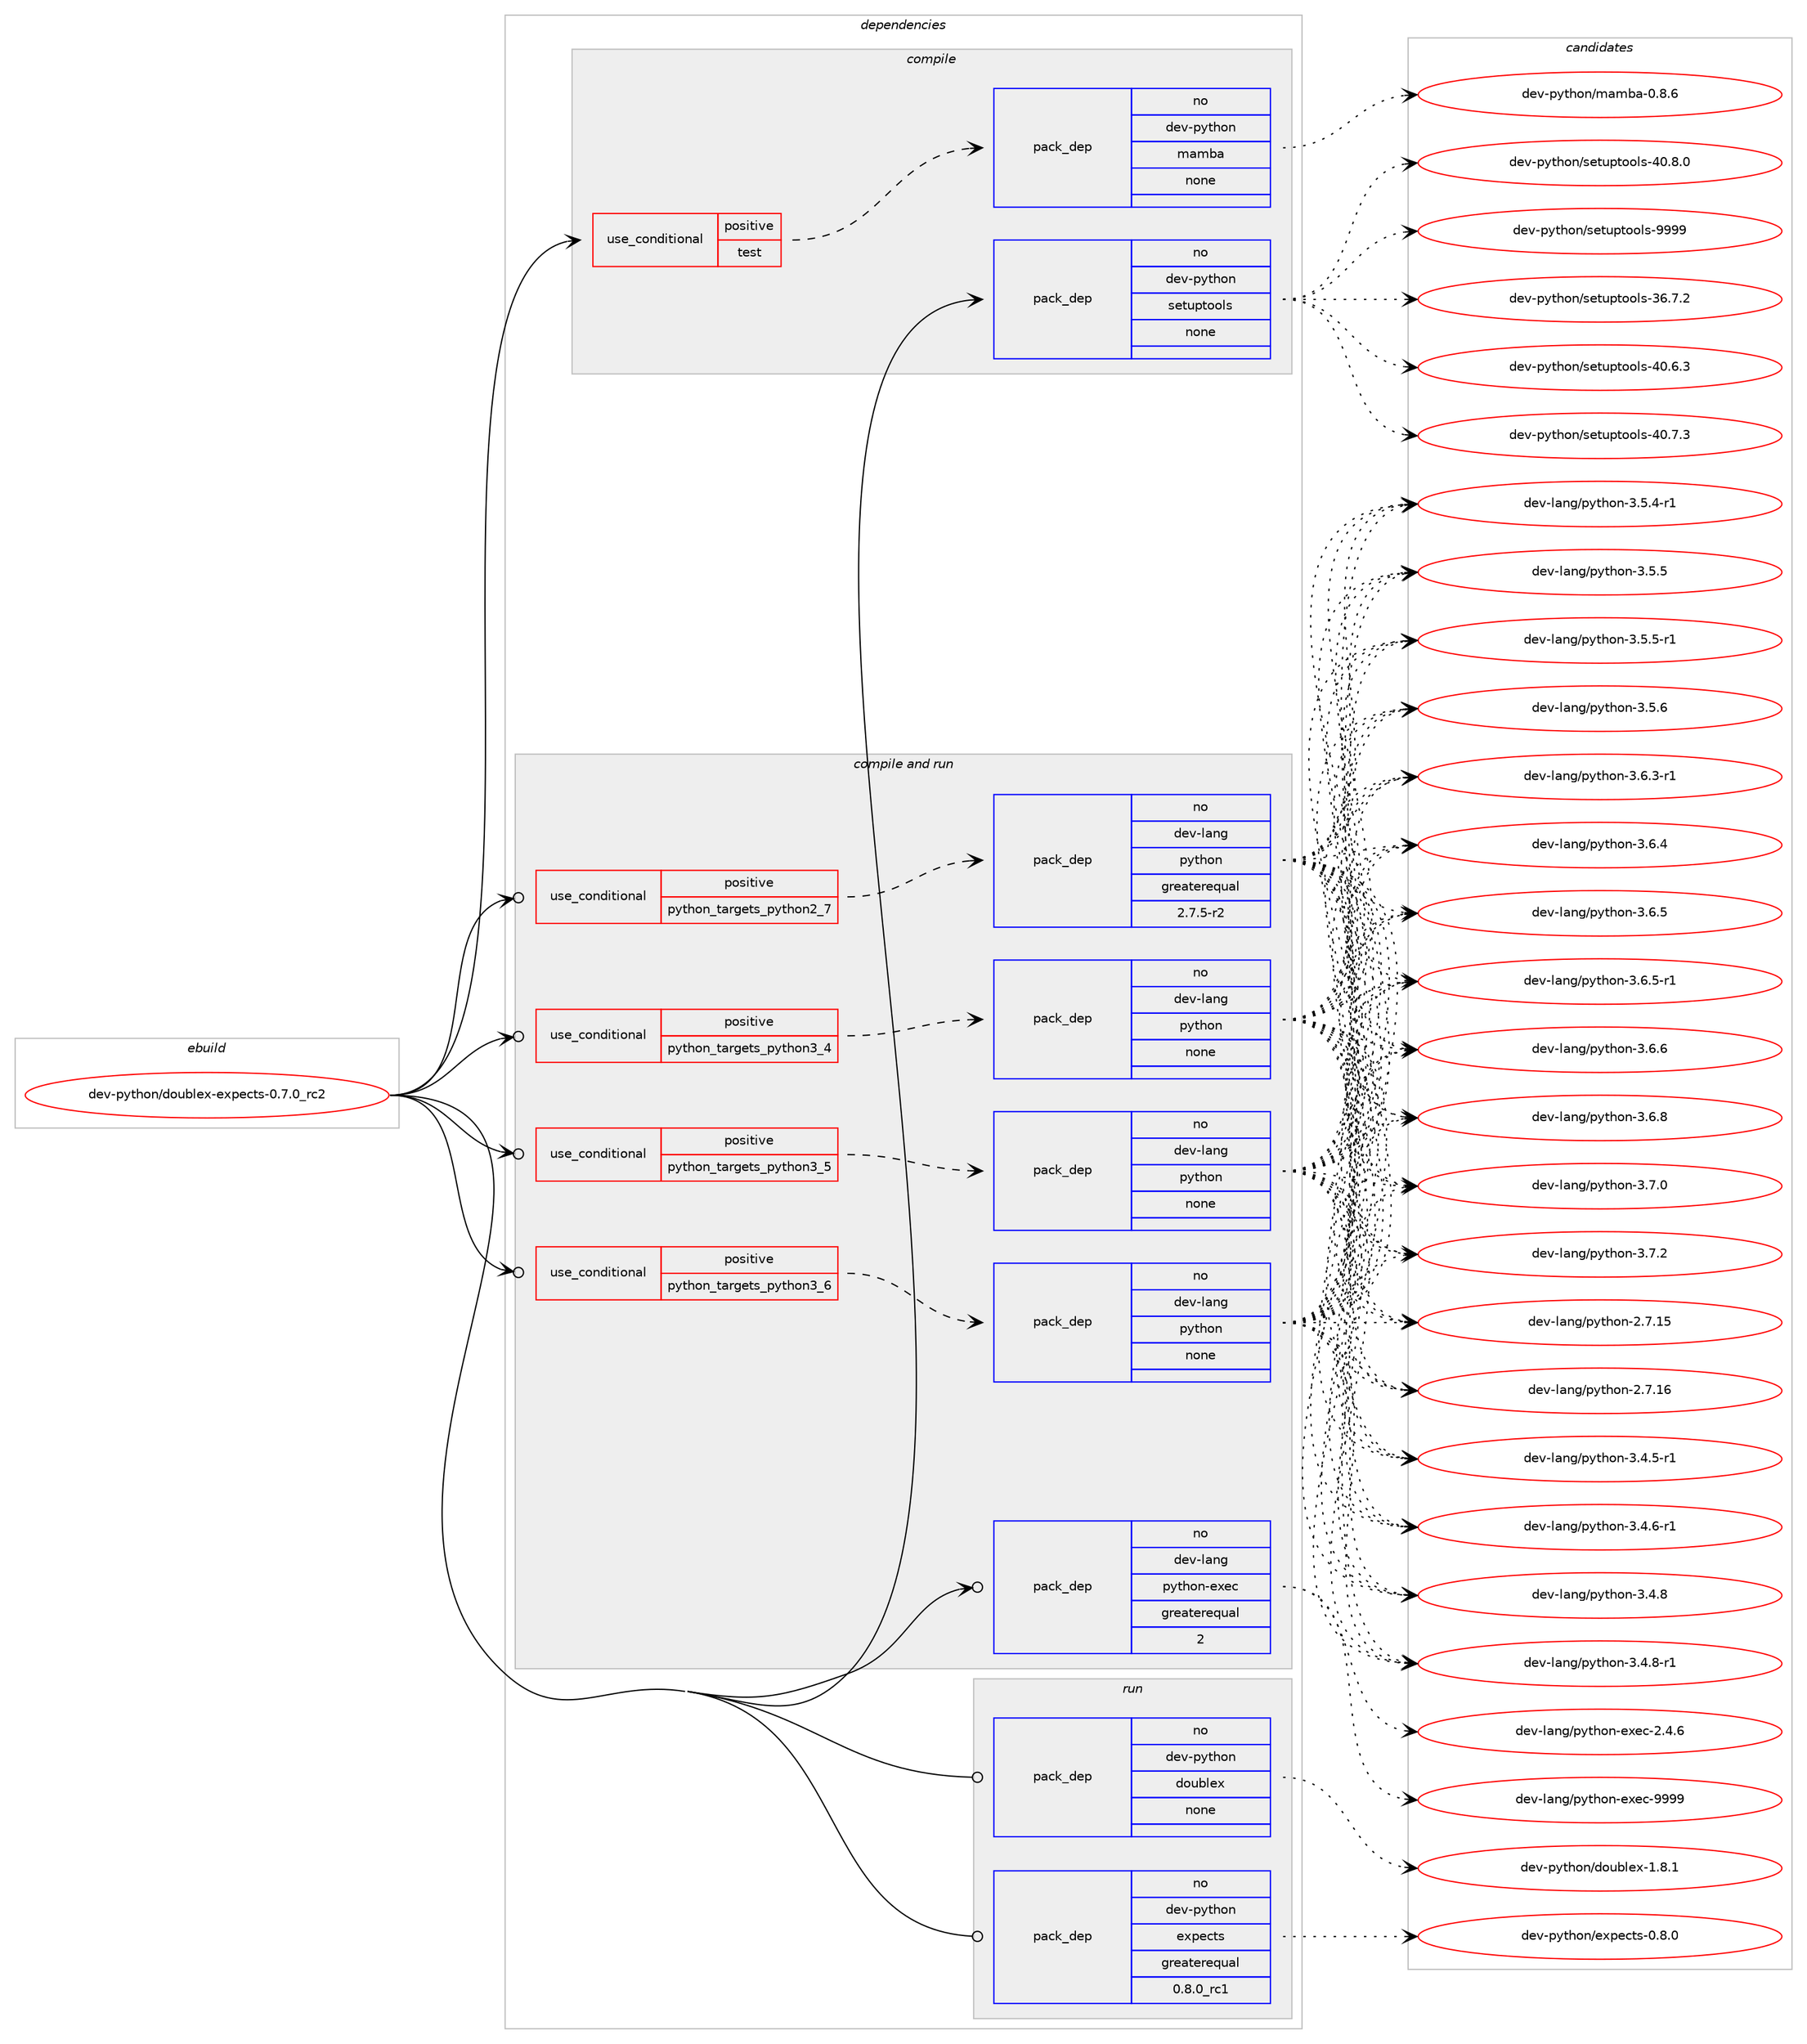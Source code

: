 digraph prolog {

# *************
# Graph options
# *************

newrank=true;
concentrate=true;
compound=true;
graph [rankdir=LR,fontname=Helvetica,fontsize=10,ranksep=1.5];#, ranksep=2.5, nodesep=0.2];
edge  [arrowhead=vee];
node  [fontname=Helvetica,fontsize=10];

# **********
# The ebuild
# **********

subgraph cluster_leftcol {
color=gray;
rank=same;
label=<<i>ebuild</i>>;
id [label="dev-python/doublex-expects-0.7.0_rc2", color=red, width=4, href="../dev-python/doublex-expects-0.7.0_rc2.svg"];
}

# ****************
# The dependencies
# ****************

subgraph cluster_midcol {
color=gray;
label=<<i>dependencies</i>>;
subgraph cluster_compile {
fillcolor="#eeeeee";
style=filled;
label=<<i>compile</i>>;
subgraph cond373699 {
dependency1407226 [label=<<TABLE BORDER="0" CELLBORDER="1" CELLSPACING="0" CELLPADDING="4"><TR><TD ROWSPAN="3" CELLPADDING="10">use_conditional</TD></TR><TR><TD>positive</TD></TR><TR><TD>test</TD></TR></TABLE>>, shape=none, color=red];
subgraph pack1010271 {
dependency1407227 [label=<<TABLE BORDER="0" CELLBORDER="1" CELLSPACING="0" CELLPADDING="4" WIDTH="220"><TR><TD ROWSPAN="6" CELLPADDING="30">pack_dep</TD></TR><TR><TD WIDTH="110">no</TD></TR><TR><TD>dev-python</TD></TR><TR><TD>mamba</TD></TR><TR><TD>none</TD></TR><TR><TD></TD></TR></TABLE>>, shape=none, color=blue];
}
dependency1407226:e -> dependency1407227:w [weight=20,style="dashed",arrowhead="vee"];
}
id:e -> dependency1407226:w [weight=20,style="solid",arrowhead="vee"];
subgraph pack1010272 {
dependency1407228 [label=<<TABLE BORDER="0" CELLBORDER="1" CELLSPACING="0" CELLPADDING="4" WIDTH="220"><TR><TD ROWSPAN="6" CELLPADDING="30">pack_dep</TD></TR><TR><TD WIDTH="110">no</TD></TR><TR><TD>dev-python</TD></TR><TR><TD>setuptools</TD></TR><TR><TD>none</TD></TR><TR><TD></TD></TR></TABLE>>, shape=none, color=blue];
}
id:e -> dependency1407228:w [weight=20,style="solid",arrowhead="vee"];
}
subgraph cluster_compileandrun {
fillcolor="#eeeeee";
style=filled;
label=<<i>compile and run</i>>;
subgraph cond373700 {
dependency1407229 [label=<<TABLE BORDER="0" CELLBORDER="1" CELLSPACING="0" CELLPADDING="4"><TR><TD ROWSPAN="3" CELLPADDING="10">use_conditional</TD></TR><TR><TD>positive</TD></TR><TR><TD>python_targets_python2_7</TD></TR></TABLE>>, shape=none, color=red];
subgraph pack1010273 {
dependency1407230 [label=<<TABLE BORDER="0" CELLBORDER="1" CELLSPACING="0" CELLPADDING="4" WIDTH="220"><TR><TD ROWSPAN="6" CELLPADDING="30">pack_dep</TD></TR><TR><TD WIDTH="110">no</TD></TR><TR><TD>dev-lang</TD></TR><TR><TD>python</TD></TR><TR><TD>greaterequal</TD></TR><TR><TD>2.7.5-r2</TD></TR></TABLE>>, shape=none, color=blue];
}
dependency1407229:e -> dependency1407230:w [weight=20,style="dashed",arrowhead="vee"];
}
id:e -> dependency1407229:w [weight=20,style="solid",arrowhead="odotvee"];
subgraph cond373701 {
dependency1407231 [label=<<TABLE BORDER="0" CELLBORDER="1" CELLSPACING="0" CELLPADDING="4"><TR><TD ROWSPAN="3" CELLPADDING="10">use_conditional</TD></TR><TR><TD>positive</TD></TR><TR><TD>python_targets_python3_4</TD></TR></TABLE>>, shape=none, color=red];
subgraph pack1010274 {
dependency1407232 [label=<<TABLE BORDER="0" CELLBORDER="1" CELLSPACING="0" CELLPADDING="4" WIDTH="220"><TR><TD ROWSPAN="6" CELLPADDING="30">pack_dep</TD></TR><TR><TD WIDTH="110">no</TD></TR><TR><TD>dev-lang</TD></TR><TR><TD>python</TD></TR><TR><TD>none</TD></TR><TR><TD></TD></TR></TABLE>>, shape=none, color=blue];
}
dependency1407231:e -> dependency1407232:w [weight=20,style="dashed",arrowhead="vee"];
}
id:e -> dependency1407231:w [weight=20,style="solid",arrowhead="odotvee"];
subgraph cond373702 {
dependency1407233 [label=<<TABLE BORDER="0" CELLBORDER="1" CELLSPACING="0" CELLPADDING="4"><TR><TD ROWSPAN="3" CELLPADDING="10">use_conditional</TD></TR><TR><TD>positive</TD></TR><TR><TD>python_targets_python3_5</TD></TR></TABLE>>, shape=none, color=red];
subgraph pack1010275 {
dependency1407234 [label=<<TABLE BORDER="0" CELLBORDER="1" CELLSPACING="0" CELLPADDING="4" WIDTH="220"><TR><TD ROWSPAN="6" CELLPADDING="30">pack_dep</TD></TR><TR><TD WIDTH="110">no</TD></TR><TR><TD>dev-lang</TD></TR><TR><TD>python</TD></TR><TR><TD>none</TD></TR><TR><TD></TD></TR></TABLE>>, shape=none, color=blue];
}
dependency1407233:e -> dependency1407234:w [weight=20,style="dashed",arrowhead="vee"];
}
id:e -> dependency1407233:w [weight=20,style="solid",arrowhead="odotvee"];
subgraph cond373703 {
dependency1407235 [label=<<TABLE BORDER="0" CELLBORDER="1" CELLSPACING="0" CELLPADDING="4"><TR><TD ROWSPAN="3" CELLPADDING="10">use_conditional</TD></TR><TR><TD>positive</TD></TR><TR><TD>python_targets_python3_6</TD></TR></TABLE>>, shape=none, color=red];
subgraph pack1010276 {
dependency1407236 [label=<<TABLE BORDER="0" CELLBORDER="1" CELLSPACING="0" CELLPADDING="4" WIDTH="220"><TR><TD ROWSPAN="6" CELLPADDING="30">pack_dep</TD></TR><TR><TD WIDTH="110">no</TD></TR><TR><TD>dev-lang</TD></TR><TR><TD>python</TD></TR><TR><TD>none</TD></TR><TR><TD></TD></TR></TABLE>>, shape=none, color=blue];
}
dependency1407235:e -> dependency1407236:w [weight=20,style="dashed",arrowhead="vee"];
}
id:e -> dependency1407235:w [weight=20,style="solid",arrowhead="odotvee"];
subgraph pack1010277 {
dependency1407237 [label=<<TABLE BORDER="0" CELLBORDER="1" CELLSPACING="0" CELLPADDING="4" WIDTH="220"><TR><TD ROWSPAN="6" CELLPADDING="30">pack_dep</TD></TR><TR><TD WIDTH="110">no</TD></TR><TR><TD>dev-lang</TD></TR><TR><TD>python-exec</TD></TR><TR><TD>greaterequal</TD></TR><TR><TD>2</TD></TR></TABLE>>, shape=none, color=blue];
}
id:e -> dependency1407237:w [weight=20,style="solid",arrowhead="odotvee"];
}
subgraph cluster_run {
fillcolor="#eeeeee";
style=filled;
label=<<i>run</i>>;
subgraph pack1010278 {
dependency1407238 [label=<<TABLE BORDER="0" CELLBORDER="1" CELLSPACING="0" CELLPADDING="4" WIDTH="220"><TR><TD ROWSPAN="6" CELLPADDING="30">pack_dep</TD></TR><TR><TD WIDTH="110">no</TD></TR><TR><TD>dev-python</TD></TR><TR><TD>doublex</TD></TR><TR><TD>none</TD></TR><TR><TD></TD></TR></TABLE>>, shape=none, color=blue];
}
id:e -> dependency1407238:w [weight=20,style="solid",arrowhead="odot"];
subgraph pack1010279 {
dependency1407239 [label=<<TABLE BORDER="0" CELLBORDER="1" CELLSPACING="0" CELLPADDING="4" WIDTH="220"><TR><TD ROWSPAN="6" CELLPADDING="30">pack_dep</TD></TR><TR><TD WIDTH="110">no</TD></TR><TR><TD>dev-python</TD></TR><TR><TD>expects</TD></TR><TR><TD>greaterequal</TD></TR><TR><TD>0.8.0_rc1</TD></TR></TABLE>>, shape=none, color=blue];
}
id:e -> dependency1407239:w [weight=20,style="solid",arrowhead="odot"];
}
}

# **************
# The candidates
# **************

subgraph cluster_choices {
rank=same;
color=gray;
label=<<i>candidates</i>>;

subgraph choice1010271 {
color=black;
nodesep=1;
choice1001011184511212111610411111047109971099897454846564654 [label="dev-python/mamba-0.8.6", color=red, width=4,href="../dev-python/mamba-0.8.6.svg"];
dependency1407227:e -> choice1001011184511212111610411111047109971099897454846564654:w [style=dotted,weight="100"];
}
subgraph choice1010272 {
color=black;
nodesep=1;
choice100101118451121211161041111104711510111611711211611111110811545515446554650 [label="dev-python/setuptools-36.7.2", color=red, width=4,href="../dev-python/setuptools-36.7.2.svg"];
choice100101118451121211161041111104711510111611711211611111110811545524846544651 [label="dev-python/setuptools-40.6.3", color=red, width=4,href="../dev-python/setuptools-40.6.3.svg"];
choice100101118451121211161041111104711510111611711211611111110811545524846554651 [label="dev-python/setuptools-40.7.3", color=red, width=4,href="../dev-python/setuptools-40.7.3.svg"];
choice100101118451121211161041111104711510111611711211611111110811545524846564648 [label="dev-python/setuptools-40.8.0", color=red, width=4,href="../dev-python/setuptools-40.8.0.svg"];
choice10010111845112121116104111110471151011161171121161111111081154557575757 [label="dev-python/setuptools-9999", color=red, width=4,href="../dev-python/setuptools-9999.svg"];
dependency1407228:e -> choice100101118451121211161041111104711510111611711211611111110811545515446554650:w [style=dotted,weight="100"];
dependency1407228:e -> choice100101118451121211161041111104711510111611711211611111110811545524846544651:w [style=dotted,weight="100"];
dependency1407228:e -> choice100101118451121211161041111104711510111611711211611111110811545524846554651:w [style=dotted,weight="100"];
dependency1407228:e -> choice100101118451121211161041111104711510111611711211611111110811545524846564648:w [style=dotted,weight="100"];
dependency1407228:e -> choice10010111845112121116104111110471151011161171121161111111081154557575757:w [style=dotted,weight="100"];
}
subgraph choice1010273 {
color=black;
nodesep=1;
choice10010111845108971101034711212111610411111045504655464953 [label="dev-lang/python-2.7.15", color=red, width=4,href="../dev-lang/python-2.7.15.svg"];
choice10010111845108971101034711212111610411111045504655464954 [label="dev-lang/python-2.7.16", color=red, width=4,href="../dev-lang/python-2.7.16.svg"];
choice1001011184510897110103471121211161041111104551465246534511449 [label="dev-lang/python-3.4.5-r1", color=red, width=4,href="../dev-lang/python-3.4.5-r1.svg"];
choice1001011184510897110103471121211161041111104551465246544511449 [label="dev-lang/python-3.4.6-r1", color=red, width=4,href="../dev-lang/python-3.4.6-r1.svg"];
choice100101118451089711010347112121116104111110455146524656 [label="dev-lang/python-3.4.8", color=red, width=4,href="../dev-lang/python-3.4.8.svg"];
choice1001011184510897110103471121211161041111104551465246564511449 [label="dev-lang/python-3.4.8-r1", color=red, width=4,href="../dev-lang/python-3.4.8-r1.svg"];
choice1001011184510897110103471121211161041111104551465346524511449 [label="dev-lang/python-3.5.4-r1", color=red, width=4,href="../dev-lang/python-3.5.4-r1.svg"];
choice100101118451089711010347112121116104111110455146534653 [label="dev-lang/python-3.5.5", color=red, width=4,href="../dev-lang/python-3.5.5.svg"];
choice1001011184510897110103471121211161041111104551465346534511449 [label="dev-lang/python-3.5.5-r1", color=red, width=4,href="../dev-lang/python-3.5.5-r1.svg"];
choice100101118451089711010347112121116104111110455146534654 [label="dev-lang/python-3.5.6", color=red, width=4,href="../dev-lang/python-3.5.6.svg"];
choice1001011184510897110103471121211161041111104551465446514511449 [label="dev-lang/python-3.6.3-r1", color=red, width=4,href="../dev-lang/python-3.6.3-r1.svg"];
choice100101118451089711010347112121116104111110455146544652 [label="dev-lang/python-3.6.4", color=red, width=4,href="../dev-lang/python-3.6.4.svg"];
choice100101118451089711010347112121116104111110455146544653 [label="dev-lang/python-3.6.5", color=red, width=4,href="../dev-lang/python-3.6.5.svg"];
choice1001011184510897110103471121211161041111104551465446534511449 [label="dev-lang/python-3.6.5-r1", color=red, width=4,href="../dev-lang/python-3.6.5-r1.svg"];
choice100101118451089711010347112121116104111110455146544654 [label="dev-lang/python-3.6.6", color=red, width=4,href="../dev-lang/python-3.6.6.svg"];
choice100101118451089711010347112121116104111110455146544656 [label="dev-lang/python-3.6.8", color=red, width=4,href="../dev-lang/python-3.6.8.svg"];
choice100101118451089711010347112121116104111110455146554648 [label="dev-lang/python-3.7.0", color=red, width=4,href="../dev-lang/python-3.7.0.svg"];
choice100101118451089711010347112121116104111110455146554650 [label="dev-lang/python-3.7.2", color=red, width=4,href="../dev-lang/python-3.7.2.svg"];
dependency1407230:e -> choice10010111845108971101034711212111610411111045504655464953:w [style=dotted,weight="100"];
dependency1407230:e -> choice10010111845108971101034711212111610411111045504655464954:w [style=dotted,weight="100"];
dependency1407230:e -> choice1001011184510897110103471121211161041111104551465246534511449:w [style=dotted,weight="100"];
dependency1407230:e -> choice1001011184510897110103471121211161041111104551465246544511449:w [style=dotted,weight="100"];
dependency1407230:e -> choice100101118451089711010347112121116104111110455146524656:w [style=dotted,weight="100"];
dependency1407230:e -> choice1001011184510897110103471121211161041111104551465246564511449:w [style=dotted,weight="100"];
dependency1407230:e -> choice1001011184510897110103471121211161041111104551465346524511449:w [style=dotted,weight="100"];
dependency1407230:e -> choice100101118451089711010347112121116104111110455146534653:w [style=dotted,weight="100"];
dependency1407230:e -> choice1001011184510897110103471121211161041111104551465346534511449:w [style=dotted,weight="100"];
dependency1407230:e -> choice100101118451089711010347112121116104111110455146534654:w [style=dotted,weight="100"];
dependency1407230:e -> choice1001011184510897110103471121211161041111104551465446514511449:w [style=dotted,weight="100"];
dependency1407230:e -> choice100101118451089711010347112121116104111110455146544652:w [style=dotted,weight="100"];
dependency1407230:e -> choice100101118451089711010347112121116104111110455146544653:w [style=dotted,weight="100"];
dependency1407230:e -> choice1001011184510897110103471121211161041111104551465446534511449:w [style=dotted,weight="100"];
dependency1407230:e -> choice100101118451089711010347112121116104111110455146544654:w [style=dotted,weight="100"];
dependency1407230:e -> choice100101118451089711010347112121116104111110455146544656:w [style=dotted,weight="100"];
dependency1407230:e -> choice100101118451089711010347112121116104111110455146554648:w [style=dotted,weight="100"];
dependency1407230:e -> choice100101118451089711010347112121116104111110455146554650:w [style=dotted,weight="100"];
}
subgraph choice1010274 {
color=black;
nodesep=1;
choice10010111845108971101034711212111610411111045504655464953 [label="dev-lang/python-2.7.15", color=red, width=4,href="../dev-lang/python-2.7.15.svg"];
choice10010111845108971101034711212111610411111045504655464954 [label="dev-lang/python-2.7.16", color=red, width=4,href="../dev-lang/python-2.7.16.svg"];
choice1001011184510897110103471121211161041111104551465246534511449 [label="dev-lang/python-3.4.5-r1", color=red, width=4,href="../dev-lang/python-3.4.5-r1.svg"];
choice1001011184510897110103471121211161041111104551465246544511449 [label="dev-lang/python-3.4.6-r1", color=red, width=4,href="../dev-lang/python-3.4.6-r1.svg"];
choice100101118451089711010347112121116104111110455146524656 [label="dev-lang/python-3.4.8", color=red, width=4,href="../dev-lang/python-3.4.8.svg"];
choice1001011184510897110103471121211161041111104551465246564511449 [label="dev-lang/python-3.4.8-r1", color=red, width=4,href="../dev-lang/python-3.4.8-r1.svg"];
choice1001011184510897110103471121211161041111104551465346524511449 [label="dev-lang/python-3.5.4-r1", color=red, width=4,href="../dev-lang/python-3.5.4-r1.svg"];
choice100101118451089711010347112121116104111110455146534653 [label="dev-lang/python-3.5.5", color=red, width=4,href="../dev-lang/python-3.5.5.svg"];
choice1001011184510897110103471121211161041111104551465346534511449 [label="dev-lang/python-3.5.5-r1", color=red, width=4,href="../dev-lang/python-3.5.5-r1.svg"];
choice100101118451089711010347112121116104111110455146534654 [label="dev-lang/python-3.5.6", color=red, width=4,href="../dev-lang/python-3.5.6.svg"];
choice1001011184510897110103471121211161041111104551465446514511449 [label="dev-lang/python-3.6.3-r1", color=red, width=4,href="../dev-lang/python-3.6.3-r1.svg"];
choice100101118451089711010347112121116104111110455146544652 [label="dev-lang/python-3.6.4", color=red, width=4,href="../dev-lang/python-3.6.4.svg"];
choice100101118451089711010347112121116104111110455146544653 [label="dev-lang/python-3.6.5", color=red, width=4,href="../dev-lang/python-3.6.5.svg"];
choice1001011184510897110103471121211161041111104551465446534511449 [label="dev-lang/python-3.6.5-r1", color=red, width=4,href="../dev-lang/python-3.6.5-r1.svg"];
choice100101118451089711010347112121116104111110455146544654 [label="dev-lang/python-3.6.6", color=red, width=4,href="../dev-lang/python-3.6.6.svg"];
choice100101118451089711010347112121116104111110455146544656 [label="dev-lang/python-3.6.8", color=red, width=4,href="../dev-lang/python-3.6.8.svg"];
choice100101118451089711010347112121116104111110455146554648 [label="dev-lang/python-3.7.0", color=red, width=4,href="../dev-lang/python-3.7.0.svg"];
choice100101118451089711010347112121116104111110455146554650 [label="dev-lang/python-3.7.2", color=red, width=4,href="../dev-lang/python-3.7.2.svg"];
dependency1407232:e -> choice10010111845108971101034711212111610411111045504655464953:w [style=dotted,weight="100"];
dependency1407232:e -> choice10010111845108971101034711212111610411111045504655464954:w [style=dotted,weight="100"];
dependency1407232:e -> choice1001011184510897110103471121211161041111104551465246534511449:w [style=dotted,weight="100"];
dependency1407232:e -> choice1001011184510897110103471121211161041111104551465246544511449:w [style=dotted,weight="100"];
dependency1407232:e -> choice100101118451089711010347112121116104111110455146524656:w [style=dotted,weight="100"];
dependency1407232:e -> choice1001011184510897110103471121211161041111104551465246564511449:w [style=dotted,weight="100"];
dependency1407232:e -> choice1001011184510897110103471121211161041111104551465346524511449:w [style=dotted,weight="100"];
dependency1407232:e -> choice100101118451089711010347112121116104111110455146534653:w [style=dotted,weight="100"];
dependency1407232:e -> choice1001011184510897110103471121211161041111104551465346534511449:w [style=dotted,weight="100"];
dependency1407232:e -> choice100101118451089711010347112121116104111110455146534654:w [style=dotted,weight="100"];
dependency1407232:e -> choice1001011184510897110103471121211161041111104551465446514511449:w [style=dotted,weight="100"];
dependency1407232:e -> choice100101118451089711010347112121116104111110455146544652:w [style=dotted,weight="100"];
dependency1407232:e -> choice100101118451089711010347112121116104111110455146544653:w [style=dotted,weight="100"];
dependency1407232:e -> choice1001011184510897110103471121211161041111104551465446534511449:w [style=dotted,weight="100"];
dependency1407232:e -> choice100101118451089711010347112121116104111110455146544654:w [style=dotted,weight="100"];
dependency1407232:e -> choice100101118451089711010347112121116104111110455146544656:w [style=dotted,weight="100"];
dependency1407232:e -> choice100101118451089711010347112121116104111110455146554648:w [style=dotted,weight="100"];
dependency1407232:e -> choice100101118451089711010347112121116104111110455146554650:w [style=dotted,weight="100"];
}
subgraph choice1010275 {
color=black;
nodesep=1;
choice10010111845108971101034711212111610411111045504655464953 [label="dev-lang/python-2.7.15", color=red, width=4,href="../dev-lang/python-2.7.15.svg"];
choice10010111845108971101034711212111610411111045504655464954 [label="dev-lang/python-2.7.16", color=red, width=4,href="../dev-lang/python-2.7.16.svg"];
choice1001011184510897110103471121211161041111104551465246534511449 [label="dev-lang/python-3.4.5-r1", color=red, width=4,href="../dev-lang/python-3.4.5-r1.svg"];
choice1001011184510897110103471121211161041111104551465246544511449 [label="dev-lang/python-3.4.6-r1", color=red, width=4,href="../dev-lang/python-3.4.6-r1.svg"];
choice100101118451089711010347112121116104111110455146524656 [label="dev-lang/python-3.4.8", color=red, width=4,href="../dev-lang/python-3.4.8.svg"];
choice1001011184510897110103471121211161041111104551465246564511449 [label="dev-lang/python-3.4.8-r1", color=red, width=4,href="../dev-lang/python-3.4.8-r1.svg"];
choice1001011184510897110103471121211161041111104551465346524511449 [label="dev-lang/python-3.5.4-r1", color=red, width=4,href="../dev-lang/python-3.5.4-r1.svg"];
choice100101118451089711010347112121116104111110455146534653 [label="dev-lang/python-3.5.5", color=red, width=4,href="../dev-lang/python-3.5.5.svg"];
choice1001011184510897110103471121211161041111104551465346534511449 [label="dev-lang/python-3.5.5-r1", color=red, width=4,href="../dev-lang/python-3.5.5-r1.svg"];
choice100101118451089711010347112121116104111110455146534654 [label="dev-lang/python-3.5.6", color=red, width=4,href="../dev-lang/python-3.5.6.svg"];
choice1001011184510897110103471121211161041111104551465446514511449 [label="dev-lang/python-3.6.3-r1", color=red, width=4,href="../dev-lang/python-3.6.3-r1.svg"];
choice100101118451089711010347112121116104111110455146544652 [label="dev-lang/python-3.6.4", color=red, width=4,href="../dev-lang/python-3.6.4.svg"];
choice100101118451089711010347112121116104111110455146544653 [label="dev-lang/python-3.6.5", color=red, width=4,href="../dev-lang/python-3.6.5.svg"];
choice1001011184510897110103471121211161041111104551465446534511449 [label="dev-lang/python-3.6.5-r1", color=red, width=4,href="../dev-lang/python-3.6.5-r1.svg"];
choice100101118451089711010347112121116104111110455146544654 [label="dev-lang/python-3.6.6", color=red, width=4,href="../dev-lang/python-3.6.6.svg"];
choice100101118451089711010347112121116104111110455146544656 [label="dev-lang/python-3.6.8", color=red, width=4,href="../dev-lang/python-3.6.8.svg"];
choice100101118451089711010347112121116104111110455146554648 [label="dev-lang/python-3.7.0", color=red, width=4,href="../dev-lang/python-3.7.0.svg"];
choice100101118451089711010347112121116104111110455146554650 [label="dev-lang/python-3.7.2", color=red, width=4,href="../dev-lang/python-3.7.2.svg"];
dependency1407234:e -> choice10010111845108971101034711212111610411111045504655464953:w [style=dotted,weight="100"];
dependency1407234:e -> choice10010111845108971101034711212111610411111045504655464954:w [style=dotted,weight="100"];
dependency1407234:e -> choice1001011184510897110103471121211161041111104551465246534511449:w [style=dotted,weight="100"];
dependency1407234:e -> choice1001011184510897110103471121211161041111104551465246544511449:w [style=dotted,weight="100"];
dependency1407234:e -> choice100101118451089711010347112121116104111110455146524656:w [style=dotted,weight="100"];
dependency1407234:e -> choice1001011184510897110103471121211161041111104551465246564511449:w [style=dotted,weight="100"];
dependency1407234:e -> choice1001011184510897110103471121211161041111104551465346524511449:w [style=dotted,weight="100"];
dependency1407234:e -> choice100101118451089711010347112121116104111110455146534653:w [style=dotted,weight="100"];
dependency1407234:e -> choice1001011184510897110103471121211161041111104551465346534511449:w [style=dotted,weight="100"];
dependency1407234:e -> choice100101118451089711010347112121116104111110455146534654:w [style=dotted,weight="100"];
dependency1407234:e -> choice1001011184510897110103471121211161041111104551465446514511449:w [style=dotted,weight="100"];
dependency1407234:e -> choice100101118451089711010347112121116104111110455146544652:w [style=dotted,weight="100"];
dependency1407234:e -> choice100101118451089711010347112121116104111110455146544653:w [style=dotted,weight="100"];
dependency1407234:e -> choice1001011184510897110103471121211161041111104551465446534511449:w [style=dotted,weight="100"];
dependency1407234:e -> choice100101118451089711010347112121116104111110455146544654:w [style=dotted,weight="100"];
dependency1407234:e -> choice100101118451089711010347112121116104111110455146544656:w [style=dotted,weight="100"];
dependency1407234:e -> choice100101118451089711010347112121116104111110455146554648:w [style=dotted,weight="100"];
dependency1407234:e -> choice100101118451089711010347112121116104111110455146554650:w [style=dotted,weight="100"];
}
subgraph choice1010276 {
color=black;
nodesep=1;
choice10010111845108971101034711212111610411111045504655464953 [label="dev-lang/python-2.7.15", color=red, width=4,href="../dev-lang/python-2.7.15.svg"];
choice10010111845108971101034711212111610411111045504655464954 [label="dev-lang/python-2.7.16", color=red, width=4,href="../dev-lang/python-2.7.16.svg"];
choice1001011184510897110103471121211161041111104551465246534511449 [label="dev-lang/python-3.4.5-r1", color=red, width=4,href="../dev-lang/python-3.4.5-r1.svg"];
choice1001011184510897110103471121211161041111104551465246544511449 [label="dev-lang/python-3.4.6-r1", color=red, width=4,href="../dev-lang/python-3.4.6-r1.svg"];
choice100101118451089711010347112121116104111110455146524656 [label="dev-lang/python-3.4.8", color=red, width=4,href="../dev-lang/python-3.4.8.svg"];
choice1001011184510897110103471121211161041111104551465246564511449 [label="dev-lang/python-3.4.8-r1", color=red, width=4,href="../dev-lang/python-3.4.8-r1.svg"];
choice1001011184510897110103471121211161041111104551465346524511449 [label="dev-lang/python-3.5.4-r1", color=red, width=4,href="../dev-lang/python-3.5.4-r1.svg"];
choice100101118451089711010347112121116104111110455146534653 [label="dev-lang/python-3.5.5", color=red, width=4,href="../dev-lang/python-3.5.5.svg"];
choice1001011184510897110103471121211161041111104551465346534511449 [label="dev-lang/python-3.5.5-r1", color=red, width=4,href="../dev-lang/python-3.5.5-r1.svg"];
choice100101118451089711010347112121116104111110455146534654 [label="dev-lang/python-3.5.6", color=red, width=4,href="../dev-lang/python-3.5.6.svg"];
choice1001011184510897110103471121211161041111104551465446514511449 [label="dev-lang/python-3.6.3-r1", color=red, width=4,href="../dev-lang/python-3.6.3-r1.svg"];
choice100101118451089711010347112121116104111110455146544652 [label="dev-lang/python-3.6.4", color=red, width=4,href="../dev-lang/python-3.6.4.svg"];
choice100101118451089711010347112121116104111110455146544653 [label="dev-lang/python-3.6.5", color=red, width=4,href="../dev-lang/python-3.6.5.svg"];
choice1001011184510897110103471121211161041111104551465446534511449 [label="dev-lang/python-3.6.5-r1", color=red, width=4,href="../dev-lang/python-3.6.5-r1.svg"];
choice100101118451089711010347112121116104111110455146544654 [label="dev-lang/python-3.6.6", color=red, width=4,href="../dev-lang/python-3.6.6.svg"];
choice100101118451089711010347112121116104111110455146544656 [label="dev-lang/python-3.6.8", color=red, width=4,href="../dev-lang/python-3.6.8.svg"];
choice100101118451089711010347112121116104111110455146554648 [label="dev-lang/python-3.7.0", color=red, width=4,href="../dev-lang/python-3.7.0.svg"];
choice100101118451089711010347112121116104111110455146554650 [label="dev-lang/python-3.7.2", color=red, width=4,href="../dev-lang/python-3.7.2.svg"];
dependency1407236:e -> choice10010111845108971101034711212111610411111045504655464953:w [style=dotted,weight="100"];
dependency1407236:e -> choice10010111845108971101034711212111610411111045504655464954:w [style=dotted,weight="100"];
dependency1407236:e -> choice1001011184510897110103471121211161041111104551465246534511449:w [style=dotted,weight="100"];
dependency1407236:e -> choice1001011184510897110103471121211161041111104551465246544511449:w [style=dotted,weight="100"];
dependency1407236:e -> choice100101118451089711010347112121116104111110455146524656:w [style=dotted,weight="100"];
dependency1407236:e -> choice1001011184510897110103471121211161041111104551465246564511449:w [style=dotted,weight="100"];
dependency1407236:e -> choice1001011184510897110103471121211161041111104551465346524511449:w [style=dotted,weight="100"];
dependency1407236:e -> choice100101118451089711010347112121116104111110455146534653:w [style=dotted,weight="100"];
dependency1407236:e -> choice1001011184510897110103471121211161041111104551465346534511449:w [style=dotted,weight="100"];
dependency1407236:e -> choice100101118451089711010347112121116104111110455146534654:w [style=dotted,weight="100"];
dependency1407236:e -> choice1001011184510897110103471121211161041111104551465446514511449:w [style=dotted,weight="100"];
dependency1407236:e -> choice100101118451089711010347112121116104111110455146544652:w [style=dotted,weight="100"];
dependency1407236:e -> choice100101118451089711010347112121116104111110455146544653:w [style=dotted,weight="100"];
dependency1407236:e -> choice1001011184510897110103471121211161041111104551465446534511449:w [style=dotted,weight="100"];
dependency1407236:e -> choice100101118451089711010347112121116104111110455146544654:w [style=dotted,weight="100"];
dependency1407236:e -> choice100101118451089711010347112121116104111110455146544656:w [style=dotted,weight="100"];
dependency1407236:e -> choice100101118451089711010347112121116104111110455146554648:w [style=dotted,weight="100"];
dependency1407236:e -> choice100101118451089711010347112121116104111110455146554650:w [style=dotted,weight="100"];
}
subgraph choice1010277 {
color=black;
nodesep=1;
choice1001011184510897110103471121211161041111104510112010199455046524654 [label="dev-lang/python-exec-2.4.6", color=red, width=4,href="../dev-lang/python-exec-2.4.6.svg"];
choice10010111845108971101034711212111610411111045101120101994557575757 [label="dev-lang/python-exec-9999", color=red, width=4,href="../dev-lang/python-exec-9999.svg"];
dependency1407237:e -> choice1001011184510897110103471121211161041111104510112010199455046524654:w [style=dotted,weight="100"];
dependency1407237:e -> choice10010111845108971101034711212111610411111045101120101994557575757:w [style=dotted,weight="100"];
}
subgraph choice1010278 {
color=black;
nodesep=1;
choice100101118451121211161041111104710011111798108101120454946564649 [label="dev-python/doublex-1.8.1", color=red, width=4,href="../dev-python/doublex-1.8.1.svg"];
dependency1407238:e -> choice100101118451121211161041111104710011111798108101120454946564649:w [style=dotted,weight="100"];
}
subgraph choice1010279 {
color=black;
nodesep=1;
choice100101118451121211161041111104710112011210199116115454846564648 [label="dev-python/expects-0.8.0", color=red, width=4,href="../dev-python/expects-0.8.0.svg"];
dependency1407239:e -> choice100101118451121211161041111104710112011210199116115454846564648:w [style=dotted,weight="100"];
}
}

}

